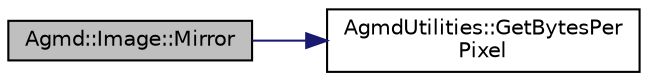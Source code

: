 digraph "Agmd::Image::Mirror"
{
  edge [fontname="Helvetica",fontsize="10",labelfontname="Helvetica",labelfontsize="10"];
  node [fontname="Helvetica",fontsize="10",shape=record];
  rankdir="LR";
  Node1 [label="Agmd::Image::Mirror",height=0.2,width=0.4,color="black", fillcolor="grey75", style="filled" fontcolor="black"];
  Node1 -> Node2 [color="midnightblue",fontsize="10",style="solid"];
  Node2 [label="AgmdUtilities::GetBytesPer\lPixel",height=0.2,width=0.4,color="black", fillcolor="white", style="filled",URL="$namespace_agmd_utilities.html#a2652f08860fb5eb126af8afd4245b96a"];
}
